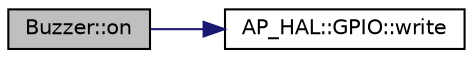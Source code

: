 digraph "Buzzer::on"
{
 // INTERACTIVE_SVG=YES
  edge [fontname="Helvetica",fontsize="10",labelfontname="Helvetica",labelfontsize="10"];
  node [fontname="Helvetica",fontsize="10",shape=record];
  rankdir="LR";
  Node1 [label="Buzzer::on",height=0.2,width=0.4,color="black", fillcolor="grey75", style="filled", fontcolor="black"];
  Node1 -> Node2 [color="midnightblue",fontsize="10",style="solid",fontname="Helvetica"];
  Node2 [label="AP_HAL::GPIO::write",height=0.2,width=0.4,color="black", fillcolor="white", style="filled",URL="$classAP__HAL_1_1GPIO.html#a2b0664bdab1876e3b0bbcd9064eec88e"];
}
